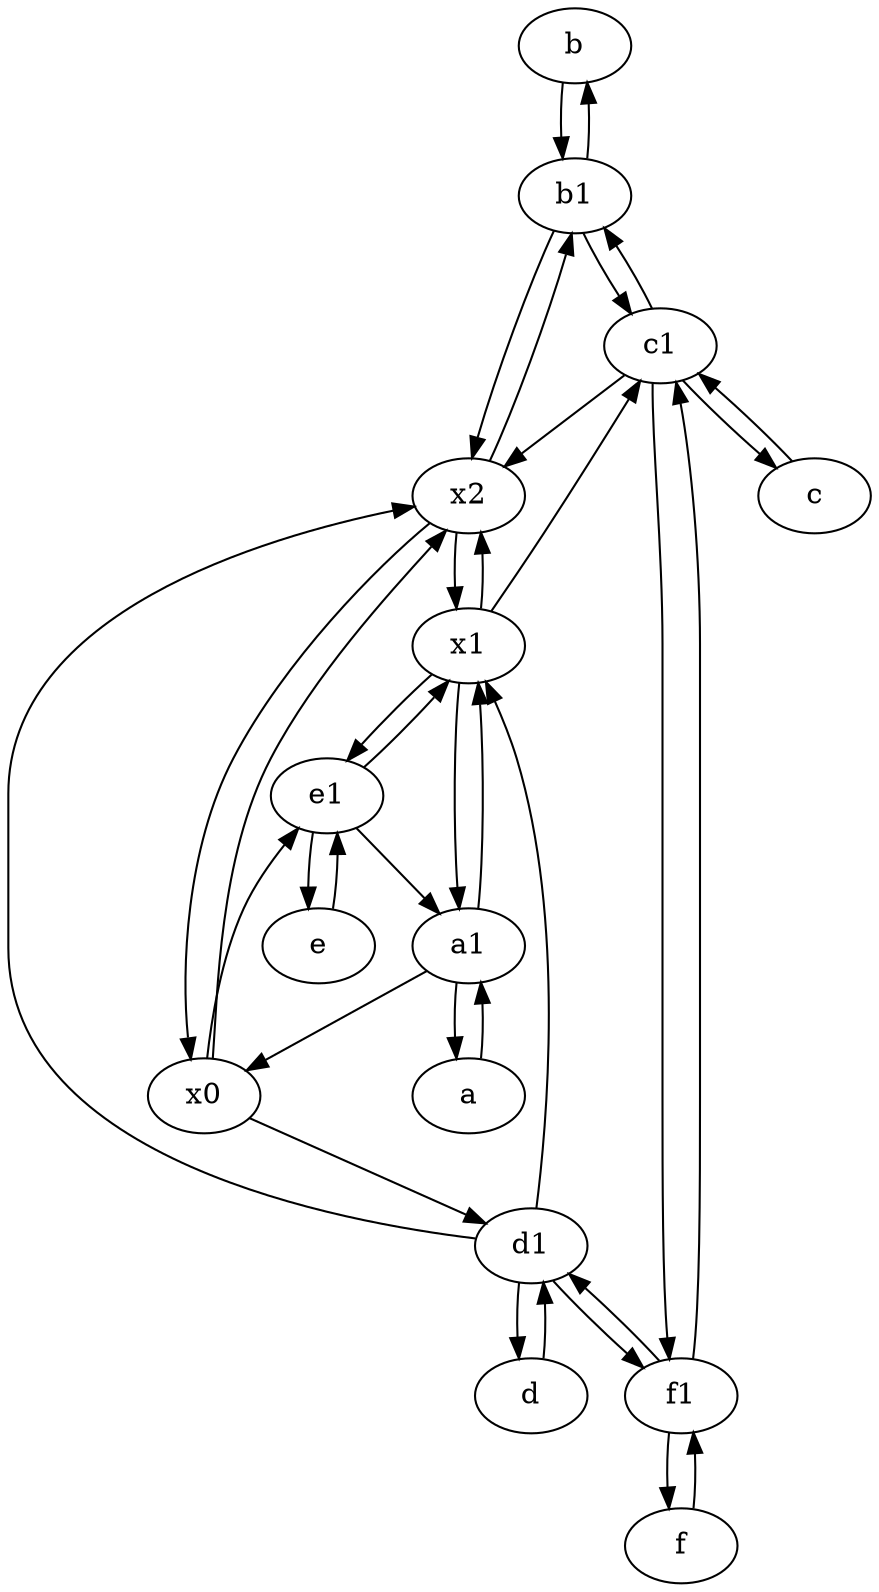 digraph  {
	b [pos="50,20!"];
	x2;
	a1 [pos="40,15!"];
	e1 [pos="25,45!"];
	e [pos="30,50!"];
	d [pos="20,30!"];
	f [pos="15,45!"];
	d1 [pos="25,30!"];
	a [pos="40,10!"];
	x1;
	b1 [pos="45,20!"];
	x0;
	f1;
	c [pos="20,10!"];
	c1 [pos="30,15!"];
	x1 -> c1;
	x0 -> d1;
	f -> f1;
	x1 -> x2;
	e1 -> x1;
	a1 -> a;
	d1 -> d;
	x1 -> e1;
	a1 -> x0;
	b -> b1;
	x2 -> b1;
	x2 -> x0;
	c1 -> b1;
	d1 -> x1;
	b1 -> x2;
	a1 -> x1;
	x0 -> x2;
	c1 -> x2;
	d1 -> f1;
	d1 -> x2;
	c1 -> f1;
	a -> a1;
	c1 -> c;
	d -> d1;
	f1 -> f;
	b1 -> c1;
	x0 -> e1;
	e -> e1;
	c -> c1;
	b1 -> b;
	x2 -> x1;
	x1 -> a1;
	f1 -> d1;
	e1 -> a1;
	f1 -> c1;
	e1 -> e;

	}